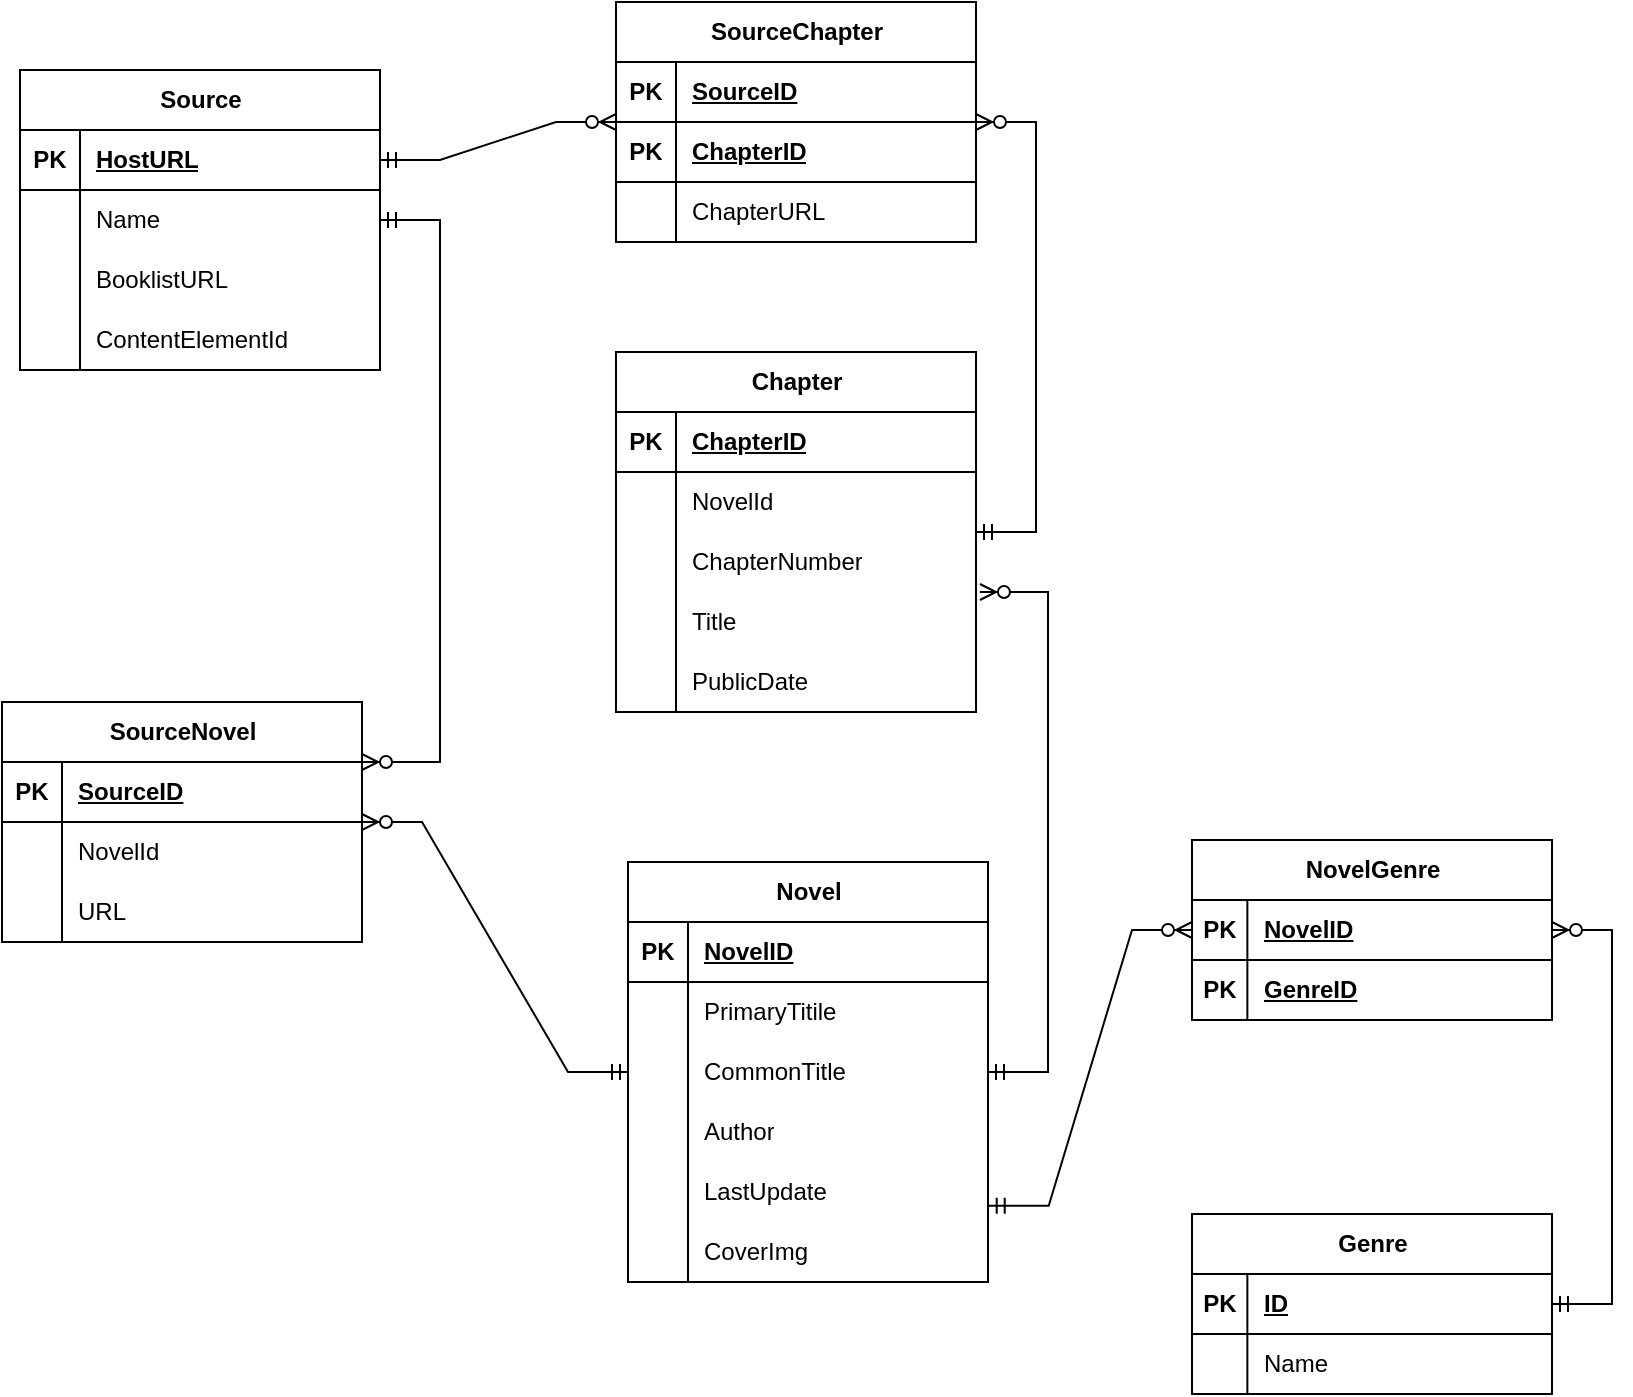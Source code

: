 <mxfile version="24.4.13" type="device">
  <diagram name="Page-1" id="hvZwuSYG874UuMW4aSWI">
    <mxGraphModel dx="2600" dy="-104" grid="0" gridSize="10" guides="1" tooltips="1" connect="1" arrows="1" fold="1" page="1" pageScale="1" pageWidth="1100" pageHeight="850" math="0" shadow="0">
      <root>
        <mxCell id="0" />
        <mxCell id="1" parent="0" />
        <mxCell id="jZusPPP_gG1EC71NH1jW-22" value="Source" style="shape=table;startSize=30;container=1;collapsible=1;childLayout=tableLayout;fixedRows=1;rowLines=0;fontStyle=1;align=center;resizeLast=1;html=1;" parent="1" vertex="1">
          <mxGeometry x="-921" y="911" width="180" height="150" as="geometry" />
        </mxCell>
        <mxCell id="jZusPPP_gG1EC71NH1jW-23" value="" style="shape=tableRow;horizontal=0;startSize=0;swimlaneHead=0;swimlaneBody=0;fillColor=none;collapsible=0;dropTarget=0;points=[[0,0.5],[1,0.5]];portConstraint=eastwest;top=0;left=0;right=0;bottom=1;" parent="jZusPPP_gG1EC71NH1jW-22" vertex="1">
          <mxGeometry y="30" width="180" height="30" as="geometry" />
        </mxCell>
        <mxCell id="jZusPPP_gG1EC71NH1jW-24" value="PK" style="shape=partialRectangle;connectable=0;fillColor=none;top=0;left=0;bottom=0;right=0;fontStyle=1;overflow=hidden;whiteSpace=wrap;html=1;" parent="jZusPPP_gG1EC71NH1jW-23" vertex="1">
          <mxGeometry width="30" height="30" as="geometry">
            <mxRectangle width="30" height="30" as="alternateBounds" />
          </mxGeometry>
        </mxCell>
        <mxCell id="jZusPPP_gG1EC71NH1jW-25" value="HostURL" style="shape=partialRectangle;connectable=0;fillColor=none;top=0;left=0;bottom=0;right=0;align=left;spacingLeft=6;fontStyle=5;overflow=hidden;whiteSpace=wrap;html=1;" parent="jZusPPP_gG1EC71NH1jW-23" vertex="1">
          <mxGeometry x="30" width="150" height="30" as="geometry">
            <mxRectangle width="150" height="30" as="alternateBounds" />
          </mxGeometry>
        </mxCell>
        <mxCell id="jZusPPP_gG1EC71NH1jW-26" value="" style="shape=tableRow;horizontal=0;startSize=0;swimlaneHead=0;swimlaneBody=0;fillColor=none;collapsible=0;dropTarget=0;points=[[0,0.5],[1,0.5]];portConstraint=eastwest;top=0;left=0;right=0;bottom=0;" parent="jZusPPP_gG1EC71NH1jW-22" vertex="1">
          <mxGeometry y="60" width="180" height="30" as="geometry" />
        </mxCell>
        <mxCell id="jZusPPP_gG1EC71NH1jW-27" value="" style="shape=partialRectangle;connectable=0;fillColor=none;top=0;left=0;bottom=0;right=0;editable=1;overflow=hidden;whiteSpace=wrap;html=1;" parent="jZusPPP_gG1EC71NH1jW-26" vertex="1">
          <mxGeometry width="30" height="30" as="geometry">
            <mxRectangle width="30" height="30" as="alternateBounds" />
          </mxGeometry>
        </mxCell>
        <mxCell id="jZusPPP_gG1EC71NH1jW-28" value="Name" style="shape=partialRectangle;connectable=0;fillColor=none;top=0;left=0;bottom=0;right=0;align=left;spacingLeft=6;overflow=hidden;whiteSpace=wrap;html=1;" parent="jZusPPP_gG1EC71NH1jW-26" vertex="1">
          <mxGeometry x="30" width="150" height="30" as="geometry">
            <mxRectangle width="150" height="30" as="alternateBounds" />
          </mxGeometry>
        </mxCell>
        <mxCell id="xRX3daFmTO414rdesoX1-13" value="" style="shape=tableRow;horizontal=0;startSize=0;swimlaneHead=0;swimlaneBody=0;fillColor=none;collapsible=0;dropTarget=0;points=[[0,0.5],[1,0.5]];portConstraint=eastwest;top=0;left=0;right=0;bottom=0;" parent="jZusPPP_gG1EC71NH1jW-22" vertex="1">
          <mxGeometry y="90" width="180" height="30" as="geometry" />
        </mxCell>
        <mxCell id="xRX3daFmTO414rdesoX1-14" value="" style="shape=partialRectangle;connectable=0;fillColor=none;top=0;left=0;bottom=0;right=0;editable=1;overflow=hidden;whiteSpace=wrap;html=1;" parent="xRX3daFmTO414rdesoX1-13" vertex="1">
          <mxGeometry width="30" height="30" as="geometry">
            <mxRectangle width="30" height="30" as="alternateBounds" />
          </mxGeometry>
        </mxCell>
        <mxCell id="xRX3daFmTO414rdesoX1-15" value="BooklistURL" style="shape=partialRectangle;connectable=0;fillColor=none;top=0;left=0;bottom=0;right=0;align=left;spacingLeft=6;overflow=hidden;whiteSpace=wrap;html=1;" parent="xRX3daFmTO414rdesoX1-13" vertex="1">
          <mxGeometry x="30" width="150" height="30" as="geometry">
            <mxRectangle width="150" height="30" as="alternateBounds" />
          </mxGeometry>
        </mxCell>
        <mxCell id="xRX3daFmTO414rdesoX1-68" value="" style="shape=tableRow;horizontal=0;startSize=0;swimlaneHead=0;swimlaneBody=0;fillColor=none;collapsible=0;dropTarget=0;points=[[0,0.5],[1,0.5]];portConstraint=eastwest;top=0;left=0;right=0;bottom=0;" parent="jZusPPP_gG1EC71NH1jW-22" vertex="1">
          <mxGeometry y="120" width="180" height="30" as="geometry" />
        </mxCell>
        <mxCell id="xRX3daFmTO414rdesoX1-69" value="" style="shape=partialRectangle;connectable=0;fillColor=none;top=0;left=0;bottom=0;right=0;editable=1;overflow=hidden;whiteSpace=wrap;html=1;" parent="xRX3daFmTO414rdesoX1-68" vertex="1">
          <mxGeometry width="30" height="30" as="geometry">
            <mxRectangle width="30" height="30" as="alternateBounds" />
          </mxGeometry>
        </mxCell>
        <mxCell id="xRX3daFmTO414rdesoX1-70" value="ContentElementId" style="shape=partialRectangle;connectable=0;fillColor=none;top=0;left=0;bottom=0;right=0;align=left;spacingLeft=6;overflow=hidden;whiteSpace=wrap;html=1;" parent="xRX3daFmTO414rdesoX1-68" vertex="1">
          <mxGeometry x="30" width="150" height="30" as="geometry">
            <mxRectangle width="150" height="30" as="alternateBounds" />
          </mxGeometry>
        </mxCell>
        <mxCell id="jZusPPP_gG1EC71NH1jW-35" value="Novel" style="shape=table;startSize=30;container=1;collapsible=1;childLayout=tableLayout;fixedRows=1;rowLines=0;fontStyle=1;align=center;resizeLast=1;html=1;" parent="1" vertex="1">
          <mxGeometry x="-617" y="1307" width="180" height="210" as="geometry" />
        </mxCell>
        <mxCell id="jZusPPP_gG1EC71NH1jW-36" value="" style="shape=tableRow;horizontal=0;startSize=0;swimlaneHead=0;swimlaneBody=0;fillColor=none;collapsible=0;dropTarget=0;points=[[0,0.5],[1,0.5]];portConstraint=eastwest;top=0;left=0;right=0;bottom=1;" parent="jZusPPP_gG1EC71NH1jW-35" vertex="1">
          <mxGeometry y="30" width="180" height="30" as="geometry" />
        </mxCell>
        <mxCell id="jZusPPP_gG1EC71NH1jW-37" value="PK" style="shape=partialRectangle;connectable=0;fillColor=none;top=0;left=0;bottom=0;right=0;fontStyle=1;overflow=hidden;whiteSpace=wrap;html=1;" parent="jZusPPP_gG1EC71NH1jW-36" vertex="1">
          <mxGeometry width="30" height="30" as="geometry">
            <mxRectangle width="30" height="30" as="alternateBounds" />
          </mxGeometry>
        </mxCell>
        <mxCell id="jZusPPP_gG1EC71NH1jW-38" value="NovelID" style="shape=partialRectangle;connectable=0;fillColor=none;top=0;left=0;bottom=0;right=0;align=left;spacingLeft=6;fontStyle=5;overflow=hidden;whiteSpace=wrap;html=1;" parent="jZusPPP_gG1EC71NH1jW-36" vertex="1">
          <mxGeometry x="30" width="150" height="30" as="geometry">
            <mxRectangle width="150" height="30" as="alternateBounds" />
          </mxGeometry>
        </mxCell>
        <mxCell id="jZusPPP_gG1EC71NH1jW-39" value="" style="shape=tableRow;horizontal=0;startSize=0;swimlaneHead=0;swimlaneBody=0;fillColor=none;collapsible=0;dropTarget=0;points=[[0,0.5],[1,0.5]];portConstraint=eastwest;top=0;left=0;right=0;bottom=0;" parent="jZusPPP_gG1EC71NH1jW-35" vertex="1">
          <mxGeometry y="60" width="180" height="30" as="geometry" />
        </mxCell>
        <mxCell id="jZusPPP_gG1EC71NH1jW-40" value="" style="shape=partialRectangle;connectable=0;fillColor=none;top=0;left=0;bottom=0;right=0;editable=1;overflow=hidden;whiteSpace=wrap;html=1;" parent="jZusPPP_gG1EC71NH1jW-39" vertex="1">
          <mxGeometry width="30" height="30" as="geometry">
            <mxRectangle width="30" height="30" as="alternateBounds" />
          </mxGeometry>
        </mxCell>
        <mxCell id="jZusPPP_gG1EC71NH1jW-41" value="PrimaryTitile" style="shape=partialRectangle;connectable=0;fillColor=none;top=0;left=0;bottom=0;right=0;align=left;spacingLeft=6;overflow=hidden;whiteSpace=wrap;html=1;" parent="jZusPPP_gG1EC71NH1jW-39" vertex="1">
          <mxGeometry x="30" width="150" height="30" as="geometry">
            <mxRectangle width="150" height="30" as="alternateBounds" />
          </mxGeometry>
        </mxCell>
        <mxCell id="xRX3daFmTO414rdesoX1-44" value="" style="shape=tableRow;horizontal=0;startSize=0;swimlaneHead=0;swimlaneBody=0;fillColor=none;collapsible=0;dropTarget=0;points=[[0,0.5],[1,0.5]];portConstraint=eastwest;top=0;left=0;right=0;bottom=0;" parent="jZusPPP_gG1EC71NH1jW-35" vertex="1">
          <mxGeometry y="90" width="180" height="30" as="geometry" />
        </mxCell>
        <mxCell id="xRX3daFmTO414rdesoX1-45" value="" style="shape=partialRectangle;connectable=0;fillColor=none;top=0;left=0;bottom=0;right=0;editable=1;overflow=hidden;whiteSpace=wrap;html=1;" parent="xRX3daFmTO414rdesoX1-44" vertex="1">
          <mxGeometry width="30" height="30" as="geometry">
            <mxRectangle width="30" height="30" as="alternateBounds" />
          </mxGeometry>
        </mxCell>
        <mxCell id="xRX3daFmTO414rdesoX1-46" value="CommonTitle" style="shape=partialRectangle;connectable=0;fillColor=none;top=0;left=0;bottom=0;right=0;align=left;spacingLeft=6;overflow=hidden;whiteSpace=wrap;html=1;" parent="xRX3daFmTO414rdesoX1-44" vertex="1">
          <mxGeometry x="30" width="150" height="30" as="geometry">
            <mxRectangle width="150" height="30" as="alternateBounds" />
          </mxGeometry>
        </mxCell>
        <mxCell id="jZusPPP_gG1EC71NH1jW-42" value="" style="shape=tableRow;horizontal=0;startSize=0;swimlaneHead=0;swimlaneBody=0;fillColor=none;collapsible=0;dropTarget=0;points=[[0,0.5],[1,0.5]];portConstraint=eastwest;top=0;left=0;right=0;bottom=0;" parent="jZusPPP_gG1EC71NH1jW-35" vertex="1">
          <mxGeometry y="120" width="180" height="30" as="geometry" />
        </mxCell>
        <mxCell id="jZusPPP_gG1EC71NH1jW-43" value="" style="shape=partialRectangle;connectable=0;fillColor=none;top=0;left=0;bottom=0;right=0;editable=1;overflow=hidden;whiteSpace=wrap;html=1;" parent="jZusPPP_gG1EC71NH1jW-42" vertex="1">
          <mxGeometry width="30" height="30" as="geometry">
            <mxRectangle width="30" height="30" as="alternateBounds" />
          </mxGeometry>
        </mxCell>
        <mxCell id="jZusPPP_gG1EC71NH1jW-44" value="Author" style="shape=partialRectangle;connectable=0;fillColor=none;top=0;left=0;bottom=0;right=0;align=left;spacingLeft=6;overflow=hidden;whiteSpace=wrap;html=1;" parent="jZusPPP_gG1EC71NH1jW-42" vertex="1">
          <mxGeometry x="30" width="150" height="30" as="geometry">
            <mxRectangle width="150" height="30" as="alternateBounds" />
          </mxGeometry>
        </mxCell>
        <mxCell id="jZusPPP_gG1EC71NH1jW-99" value="" style="shape=tableRow;horizontal=0;startSize=0;swimlaneHead=0;swimlaneBody=0;fillColor=none;collapsible=0;dropTarget=0;points=[[0,0.5],[1,0.5]];portConstraint=eastwest;top=0;left=0;right=0;bottom=0;" parent="jZusPPP_gG1EC71NH1jW-35" vertex="1">
          <mxGeometry y="150" width="180" height="30" as="geometry" />
        </mxCell>
        <mxCell id="jZusPPP_gG1EC71NH1jW-100" value="" style="shape=partialRectangle;connectable=0;fillColor=none;top=0;left=0;bottom=0;right=0;editable=1;overflow=hidden;whiteSpace=wrap;html=1;" parent="jZusPPP_gG1EC71NH1jW-99" vertex="1">
          <mxGeometry width="30" height="30" as="geometry">
            <mxRectangle width="30" height="30" as="alternateBounds" />
          </mxGeometry>
        </mxCell>
        <mxCell id="jZusPPP_gG1EC71NH1jW-101" value="LastUpdate" style="shape=partialRectangle;connectable=0;fillColor=none;top=0;left=0;bottom=0;right=0;align=left;spacingLeft=6;overflow=hidden;whiteSpace=wrap;html=1;" parent="jZusPPP_gG1EC71NH1jW-99" vertex="1">
          <mxGeometry x="30" width="150" height="30" as="geometry">
            <mxRectangle width="150" height="30" as="alternateBounds" />
          </mxGeometry>
        </mxCell>
        <mxCell id="xRX3daFmTO414rdesoX1-62" value="" style="shape=tableRow;horizontal=0;startSize=0;swimlaneHead=0;swimlaneBody=0;fillColor=none;collapsible=0;dropTarget=0;points=[[0,0.5],[1,0.5]];portConstraint=eastwest;top=0;left=0;right=0;bottom=0;" parent="jZusPPP_gG1EC71NH1jW-35" vertex="1">
          <mxGeometry y="180" width="180" height="30" as="geometry" />
        </mxCell>
        <mxCell id="xRX3daFmTO414rdesoX1-63" value="&lt;span style=&quot;white-space: pre;&quot;&gt;&#x9;&lt;/span&gt;" style="shape=partialRectangle;connectable=0;fillColor=none;top=0;left=0;bottom=0;right=0;editable=1;overflow=hidden;whiteSpace=wrap;html=1;" parent="xRX3daFmTO414rdesoX1-62" vertex="1">
          <mxGeometry width="30" height="30" as="geometry">
            <mxRectangle width="30" height="30" as="alternateBounds" />
          </mxGeometry>
        </mxCell>
        <mxCell id="xRX3daFmTO414rdesoX1-64" value="CoverImg" style="shape=partialRectangle;connectable=0;fillColor=none;top=0;left=0;bottom=0;right=0;align=left;spacingLeft=6;overflow=hidden;whiteSpace=wrap;html=1;" parent="xRX3daFmTO414rdesoX1-62" vertex="1">
          <mxGeometry x="30" width="150" height="30" as="geometry">
            <mxRectangle width="150" height="30" as="alternateBounds" />
          </mxGeometry>
        </mxCell>
        <mxCell id="jZusPPP_gG1EC71NH1jW-67" value="Chapter" style="shape=table;startSize=30;container=1;collapsible=1;childLayout=tableLayout;fixedRows=1;rowLines=0;fontStyle=1;align=center;resizeLast=1;html=1;" parent="1" vertex="1">
          <mxGeometry x="-623" y="1052" width="180" height="180" as="geometry" />
        </mxCell>
        <mxCell id="jZusPPP_gG1EC71NH1jW-68" value="" style="shape=tableRow;horizontal=0;startSize=0;swimlaneHead=0;swimlaneBody=0;fillColor=none;collapsible=0;dropTarget=0;points=[[0,0.5],[1,0.5]];portConstraint=eastwest;top=0;left=0;right=0;bottom=1;" parent="jZusPPP_gG1EC71NH1jW-67" vertex="1">
          <mxGeometry y="30" width="180" height="30" as="geometry" />
        </mxCell>
        <mxCell id="jZusPPP_gG1EC71NH1jW-69" value="PK" style="shape=partialRectangle;connectable=0;fillColor=none;top=0;left=0;bottom=0;right=0;fontStyle=1;overflow=hidden;whiteSpace=wrap;html=1;" parent="jZusPPP_gG1EC71NH1jW-68" vertex="1">
          <mxGeometry width="30" height="30" as="geometry">
            <mxRectangle width="30" height="30" as="alternateBounds" />
          </mxGeometry>
        </mxCell>
        <mxCell id="jZusPPP_gG1EC71NH1jW-70" value="ChapterID" style="shape=partialRectangle;connectable=0;fillColor=none;top=0;left=0;bottom=0;right=0;align=left;spacingLeft=6;fontStyle=5;overflow=hidden;whiteSpace=wrap;html=1;" parent="jZusPPP_gG1EC71NH1jW-68" vertex="1">
          <mxGeometry x="30" width="150" height="30" as="geometry">
            <mxRectangle width="150" height="30" as="alternateBounds" />
          </mxGeometry>
        </mxCell>
        <mxCell id="jZusPPP_gG1EC71NH1jW-71" value="" style="shape=tableRow;horizontal=0;startSize=0;swimlaneHead=0;swimlaneBody=0;fillColor=none;collapsible=0;dropTarget=0;points=[[0,0.5],[1,0.5]];portConstraint=eastwest;top=0;left=0;right=0;bottom=0;" parent="jZusPPP_gG1EC71NH1jW-67" vertex="1">
          <mxGeometry y="60" width="180" height="30" as="geometry" />
        </mxCell>
        <mxCell id="jZusPPP_gG1EC71NH1jW-72" value="" style="shape=partialRectangle;connectable=0;fillColor=none;top=0;left=0;bottom=0;right=0;editable=1;overflow=hidden;whiteSpace=wrap;html=1;" parent="jZusPPP_gG1EC71NH1jW-71" vertex="1">
          <mxGeometry width="30" height="30" as="geometry">
            <mxRectangle width="30" height="30" as="alternateBounds" />
          </mxGeometry>
        </mxCell>
        <mxCell id="jZusPPP_gG1EC71NH1jW-73" value="NovelId" style="shape=partialRectangle;connectable=0;fillColor=none;top=0;left=0;bottom=0;right=0;align=left;spacingLeft=6;overflow=hidden;whiteSpace=wrap;html=1;" parent="jZusPPP_gG1EC71NH1jW-71" vertex="1">
          <mxGeometry x="30" width="150" height="30" as="geometry">
            <mxRectangle width="150" height="30" as="alternateBounds" />
          </mxGeometry>
        </mxCell>
        <mxCell id="xRX3daFmTO414rdesoX1-74" value="" style="shape=tableRow;horizontal=0;startSize=0;swimlaneHead=0;swimlaneBody=0;fillColor=none;collapsible=0;dropTarget=0;points=[[0,0.5],[1,0.5]];portConstraint=eastwest;top=0;left=0;right=0;bottom=0;" parent="jZusPPP_gG1EC71NH1jW-67" vertex="1">
          <mxGeometry y="90" width="180" height="30" as="geometry" />
        </mxCell>
        <mxCell id="xRX3daFmTO414rdesoX1-75" value="" style="shape=partialRectangle;connectable=0;fillColor=none;top=0;left=0;bottom=0;right=0;editable=1;overflow=hidden;whiteSpace=wrap;html=1;" parent="xRX3daFmTO414rdesoX1-74" vertex="1">
          <mxGeometry width="30" height="30" as="geometry">
            <mxRectangle width="30" height="30" as="alternateBounds" />
          </mxGeometry>
        </mxCell>
        <mxCell id="xRX3daFmTO414rdesoX1-76" value="ChapterNumber" style="shape=partialRectangle;connectable=0;fillColor=none;top=0;left=0;bottom=0;right=0;align=left;spacingLeft=6;overflow=hidden;whiteSpace=wrap;html=1;" parent="xRX3daFmTO414rdesoX1-74" vertex="1">
          <mxGeometry x="30" width="150" height="30" as="geometry">
            <mxRectangle width="150" height="30" as="alternateBounds" />
          </mxGeometry>
        </mxCell>
        <mxCell id="xRX3daFmTO414rdesoX1-71" value="" style="shape=tableRow;horizontal=0;startSize=0;swimlaneHead=0;swimlaneBody=0;fillColor=none;collapsible=0;dropTarget=0;points=[[0,0.5],[1,0.5]];portConstraint=eastwest;top=0;left=0;right=0;bottom=0;" parent="jZusPPP_gG1EC71NH1jW-67" vertex="1">
          <mxGeometry y="120" width="180" height="30" as="geometry" />
        </mxCell>
        <mxCell id="xRX3daFmTO414rdesoX1-72" value="" style="shape=partialRectangle;connectable=0;fillColor=none;top=0;left=0;bottom=0;right=0;editable=1;overflow=hidden;whiteSpace=wrap;html=1;" parent="xRX3daFmTO414rdesoX1-71" vertex="1">
          <mxGeometry width="30" height="30" as="geometry">
            <mxRectangle width="30" height="30" as="alternateBounds" />
          </mxGeometry>
        </mxCell>
        <mxCell id="xRX3daFmTO414rdesoX1-73" value="Title" style="shape=partialRectangle;connectable=0;fillColor=none;top=0;left=0;bottom=0;right=0;align=left;spacingLeft=6;overflow=hidden;whiteSpace=wrap;html=1;" parent="xRX3daFmTO414rdesoX1-71" vertex="1">
          <mxGeometry x="30" width="150" height="30" as="geometry">
            <mxRectangle width="150" height="30" as="alternateBounds" />
          </mxGeometry>
        </mxCell>
        <mxCell id="jZusPPP_gG1EC71NH1jW-115" value="" style="shape=tableRow;horizontal=0;startSize=0;swimlaneHead=0;swimlaneBody=0;fillColor=none;collapsible=0;dropTarget=0;points=[[0,0.5],[1,0.5]];portConstraint=eastwest;top=0;left=0;right=0;bottom=0;" parent="jZusPPP_gG1EC71NH1jW-67" vertex="1">
          <mxGeometry y="150" width="180" height="30" as="geometry" />
        </mxCell>
        <mxCell id="jZusPPP_gG1EC71NH1jW-116" value="" style="shape=partialRectangle;connectable=0;fillColor=none;top=0;left=0;bottom=0;right=0;editable=1;overflow=hidden;whiteSpace=wrap;html=1;" parent="jZusPPP_gG1EC71NH1jW-115" vertex="1">
          <mxGeometry width="30" height="30" as="geometry">
            <mxRectangle width="30" height="30" as="alternateBounds" />
          </mxGeometry>
        </mxCell>
        <mxCell id="jZusPPP_gG1EC71NH1jW-117" value="PublicDate" style="shape=partialRectangle;connectable=0;fillColor=none;top=0;left=0;bottom=0;right=0;align=left;spacingLeft=6;overflow=hidden;whiteSpace=wrap;html=1;" parent="jZusPPP_gG1EC71NH1jW-115" vertex="1">
          <mxGeometry x="30" width="150" height="30" as="geometry">
            <mxRectangle width="150" height="30" as="alternateBounds" />
          </mxGeometry>
        </mxCell>
        <mxCell id="jZusPPP_gG1EC71NH1jW-86" value="SourceChapter" style="shape=table;startSize=30;container=1;collapsible=1;childLayout=tableLayout;fixedRows=1;rowLines=0;fontStyle=1;align=center;resizeLast=1;html=1;" parent="1" vertex="1">
          <mxGeometry x="-623" y="877" width="180" height="120" as="geometry" />
        </mxCell>
        <mxCell id="jZusPPP_gG1EC71NH1jW-87" value="" style="shape=tableRow;horizontal=0;startSize=0;swimlaneHead=0;swimlaneBody=0;fillColor=none;collapsible=0;dropTarget=0;points=[[0,0.5],[1,0.5]];portConstraint=eastwest;top=0;left=0;right=0;bottom=1;" parent="jZusPPP_gG1EC71NH1jW-86" vertex="1">
          <mxGeometry y="30" width="180" height="30" as="geometry" />
        </mxCell>
        <mxCell id="jZusPPP_gG1EC71NH1jW-88" value="PK" style="shape=partialRectangle;connectable=0;fillColor=none;top=0;left=0;bottom=0;right=0;fontStyle=1;overflow=hidden;whiteSpace=wrap;html=1;" parent="jZusPPP_gG1EC71NH1jW-87" vertex="1">
          <mxGeometry width="30" height="30" as="geometry">
            <mxRectangle width="30" height="30" as="alternateBounds" />
          </mxGeometry>
        </mxCell>
        <mxCell id="jZusPPP_gG1EC71NH1jW-89" value="SourceID" style="shape=partialRectangle;connectable=0;fillColor=none;top=0;left=0;bottom=0;right=0;align=left;spacingLeft=6;fontStyle=5;overflow=hidden;whiteSpace=wrap;html=1;" parent="jZusPPP_gG1EC71NH1jW-87" vertex="1">
          <mxGeometry x="30" width="150" height="30" as="geometry">
            <mxRectangle width="150" height="30" as="alternateBounds" />
          </mxGeometry>
        </mxCell>
        <mxCell id="jZusPPP_gG1EC71NH1jW-90" value="" style="shape=tableRow;horizontal=0;startSize=0;swimlaneHead=0;swimlaneBody=0;fillColor=none;collapsible=0;dropTarget=0;points=[[0,0.5],[1,0.5]];portConstraint=eastwest;top=0;left=0;right=0;bottom=1;" parent="jZusPPP_gG1EC71NH1jW-86" vertex="1">
          <mxGeometry y="60" width="180" height="30" as="geometry" />
        </mxCell>
        <mxCell id="jZusPPP_gG1EC71NH1jW-91" value="PK" style="shape=partialRectangle;connectable=0;fillColor=none;top=0;left=0;bottom=0;right=0;fontStyle=1;overflow=hidden;whiteSpace=wrap;html=1;" parent="jZusPPP_gG1EC71NH1jW-90" vertex="1">
          <mxGeometry width="30" height="30" as="geometry">
            <mxRectangle width="30" height="30" as="alternateBounds" />
          </mxGeometry>
        </mxCell>
        <mxCell id="jZusPPP_gG1EC71NH1jW-92" value="ChapterID" style="shape=partialRectangle;connectable=0;fillColor=none;top=0;left=0;bottom=0;right=0;align=left;spacingLeft=6;fontStyle=5;overflow=hidden;whiteSpace=wrap;html=1;" parent="jZusPPP_gG1EC71NH1jW-90" vertex="1">
          <mxGeometry x="30" width="150" height="30" as="geometry">
            <mxRectangle width="150" height="30" as="alternateBounds" />
          </mxGeometry>
        </mxCell>
        <mxCell id="jZusPPP_gG1EC71NH1jW-93" value="" style="shape=tableRow;horizontal=0;startSize=0;swimlaneHead=0;swimlaneBody=0;fillColor=none;collapsible=0;dropTarget=0;points=[[0,0.5],[1,0.5]];portConstraint=eastwest;top=0;left=0;right=0;bottom=0;" parent="jZusPPP_gG1EC71NH1jW-86" vertex="1">
          <mxGeometry y="90" width="180" height="30" as="geometry" />
        </mxCell>
        <mxCell id="jZusPPP_gG1EC71NH1jW-94" value="" style="shape=partialRectangle;connectable=0;fillColor=none;top=0;left=0;bottom=0;right=0;editable=1;overflow=hidden;whiteSpace=wrap;html=1;" parent="jZusPPP_gG1EC71NH1jW-93" vertex="1">
          <mxGeometry width="30" height="30" as="geometry">
            <mxRectangle width="30" height="30" as="alternateBounds" />
          </mxGeometry>
        </mxCell>
        <mxCell id="jZusPPP_gG1EC71NH1jW-95" value="ChapterURL" style="shape=partialRectangle;connectable=0;fillColor=none;top=0;left=0;bottom=0;right=0;align=left;spacingLeft=6;overflow=hidden;whiteSpace=wrap;html=1;" parent="jZusPPP_gG1EC71NH1jW-93" vertex="1">
          <mxGeometry x="30" width="150" height="30" as="geometry">
            <mxRectangle width="150" height="30" as="alternateBounds" />
          </mxGeometry>
        </mxCell>
        <mxCell id="jZusPPP_gG1EC71NH1jW-121" value="SourceNovel" style="shape=table;startSize=30;container=1;collapsible=1;childLayout=tableLayout;fixedRows=1;rowLines=0;fontStyle=1;align=center;resizeLast=1;html=1;" parent="1" vertex="1">
          <mxGeometry x="-930" y="1227" width="180" height="120" as="geometry" />
        </mxCell>
        <mxCell id="jZusPPP_gG1EC71NH1jW-122" value="" style="shape=tableRow;horizontal=0;startSize=0;swimlaneHead=0;swimlaneBody=0;fillColor=none;collapsible=0;dropTarget=0;points=[[0,0.5],[1,0.5]];portConstraint=eastwest;top=0;left=0;right=0;bottom=1;" parent="jZusPPP_gG1EC71NH1jW-121" vertex="1">
          <mxGeometry y="30" width="180" height="30" as="geometry" />
        </mxCell>
        <mxCell id="jZusPPP_gG1EC71NH1jW-123" value="PK" style="shape=partialRectangle;connectable=0;fillColor=none;top=0;left=0;bottom=0;right=0;fontStyle=1;overflow=hidden;whiteSpace=wrap;html=1;" parent="jZusPPP_gG1EC71NH1jW-122" vertex="1">
          <mxGeometry width="30" height="30" as="geometry">
            <mxRectangle width="30" height="30" as="alternateBounds" />
          </mxGeometry>
        </mxCell>
        <mxCell id="jZusPPP_gG1EC71NH1jW-124" value="SourceID" style="shape=partialRectangle;connectable=0;fillColor=none;top=0;left=0;bottom=0;right=0;align=left;spacingLeft=6;fontStyle=5;overflow=hidden;whiteSpace=wrap;html=1;" parent="jZusPPP_gG1EC71NH1jW-122" vertex="1">
          <mxGeometry x="30" width="150" height="30" as="geometry">
            <mxRectangle width="150" height="30" as="alternateBounds" />
          </mxGeometry>
        </mxCell>
        <mxCell id="jZusPPP_gG1EC71NH1jW-125" value="" style="shape=tableRow;horizontal=0;startSize=0;swimlaneHead=0;swimlaneBody=0;fillColor=none;collapsible=0;dropTarget=0;points=[[0,0.5],[1,0.5]];portConstraint=eastwest;top=0;left=0;right=0;bottom=0;" parent="jZusPPP_gG1EC71NH1jW-121" vertex="1">
          <mxGeometry y="60" width="180" height="30" as="geometry" />
        </mxCell>
        <mxCell id="jZusPPP_gG1EC71NH1jW-126" value="" style="shape=partialRectangle;connectable=0;fillColor=none;top=0;left=0;bottom=0;right=0;editable=1;overflow=hidden;whiteSpace=wrap;html=1;" parent="jZusPPP_gG1EC71NH1jW-125" vertex="1">
          <mxGeometry width="30" height="30" as="geometry">
            <mxRectangle width="30" height="30" as="alternateBounds" />
          </mxGeometry>
        </mxCell>
        <mxCell id="jZusPPP_gG1EC71NH1jW-127" value="NovelId" style="shape=partialRectangle;connectable=0;fillColor=none;top=0;left=0;bottom=0;right=0;align=left;spacingLeft=6;overflow=hidden;whiteSpace=wrap;html=1;" parent="jZusPPP_gG1EC71NH1jW-125" vertex="1">
          <mxGeometry x="30" width="150" height="30" as="geometry">
            <mxRectangle width="150" height="30" as="alternateBounds" />
          </mxGeometry>
        </mxCell>
        <mxCell id="jZusPPP_gG1EC71NH1jW-128" value="" style="shape=tableRow;horizontal=0;startSize=0;swimlaneHead=0;swimlaneBody=0;fillColor=none;collapsible=0;dropTarget=0;points=[[0,0.5],[1,0.5]];portConstraint=eastwest;top=0;left=0;right=0;bottom=0;" parent="jZusPPP_gG1EC71NH1jW-121" vertex="1">
          <mxGeometry y="90" width="180" height="30" as="geometry" />
        </mxCell>
        <mxCell id="jZusPPP_gG1EC71NH1jW-129" value="" style="shape=partialRectangle;connectable=0;fillColor=none;top=0;left=0;bottom=0;right=0;editable=1;overflow=hidden;whiteSpace=wrap;html=1;" parent="jZusPPP_gG1EC71NH1jW-128" vertex="1">
          <mxGeometry width="30" height="30" as="geometry">
            <mxRectangle width="30" height="30" as="alternateBounds" />
          </mxGeometry>
        </mxCell>
        <mxCell id="jZusPPP_gG1EC71NH1jW-130" value="URL" style="shape=partialRectangle;connectable=0;fillColor=none;top=0;left=0;bottom=0;right=0;align=left;spacingLeft=6;overflow=hidden;whiteSpace=wrap;html=1;" parent="jZusPPP_gG1EC71NH1jW-128" vertex="1">
          <mxGeometry x="30" width="150" height="30" as="geometry">
            <mxRectangle width="150" height="30" as="alternateBounds" />
          </mxGeometry>
        </mxCell>
        <mxCell id="jZusPPP_gG1EC71NH1jW-131" value="" style="edgeStyle=entityRelationEdgeStyle;fontSize=12;html=1;endArrow=ERzeroToMany;startArrow=ERmandOne;rounded=0;entryX=1.011;entryY=0;entryDx=0;entryDy=0;entryPerimeter=0;" parent="1" source="jZusPPP_gG1EC71NH1jW-35" target="xRX3daFmTO414rdesoX1-71" edge="1">
          <mxGeometry width="100" height="100" relative="1" as="geometry">
            <mxPoint x="-310" y="1397" as="sourcePoint" />
            <mxPoint x="-500" y="1577" as="targetPoint" />
            <Array as="points">
              <mxPoint x="-570" y="1447" />
            </Array>
          </mxGeometry>
        </mxCell>
        <mxCell id="jZusPPP_gG1EC71NH1jW-132" value="" style="edgeStyle=entityRelationEdgeStyle;fontSize=12;html=1;endArrow=ERzeroToMany;startArrow=ERmandOne;rounded=0;" parent="1" source="jZusPPP_gG1EC71NH1jW-67" target="jZusPPP_gG1EC71NH1jW-86" edge="1">
          <mxGeometry width="100" height="100" relative="1" as="geometry">
            <mxPoint x="-430" y="1377" as="sourcePoint" />
            <mxPoint x="-330" y="1277" as="targetPoint" />
            <Array as="points">
              <mxPoint x="-280" y="1237" />
            </Array>
          </mxGeometry>
        </mxCell>
        <mxCell id="jZusPPP_gG1EC71NH1jW-133" value="" style="edgeStyle=entityRelationEdgeStyle;fontSize=12;html=1;endArrow=ERzeroToMany;startArrow=ERmandOne;rounded=0;exitX=1;exitY=0.5;exitDx=0;exitDy=0;" parent="1" source="jZusPPP_gG1EC71NH1jW-23" target="jZusPPP_gG1EC71NH1jW-86" edge="1">
          <mxGeometry width="100" height="100" relative="1" as="geometry">
            <mxPoint x="-320" y="1372" as="sourcePoint" />
            <mxPoint x="-320" y="1082" as="targetPoint" />
          </mxGeometry>
        </mxCell>
        <mxCell id="jZusPPP_gG1EC71NH1jW-135" value="" style="edgeStyle=entityRelationEdgeStyle;fontSize=12;html=1;endArrow=ERzeroToMany;startArrow=ERmandOne;rounded=0;" parent="1" source="jZusPPP_gG1EC71NH1jW-35" target="jZusPPP_gG1EC71NH1jW-121" edge="1">
          <mxGeometry width="100" height="100" relative="1" as="geometry">
            <mxPoint x="-620" y="1067" as="sourcePoint" />
            <mxPoint x="-500" y="1082" as="targetPoint" />
            <Array as="points">
              <mxPoint x="-900" y="1287" />
            </Array>
          </mxGeometry>
        </mxCell>
        <mxCell id="jZusPPP_gG1EC71NH1jW-138" value="" style="edgeStyle=entityRelationEdgeStyle;fontSize=12;html=1;endArrow=ERzeroToMany;startArrow=ERmandOne;rounded=0;entryX=1;entryY=0.25;entryDx=0;entryDy=0;" parent="1" source="jZusPPP_gG1EC71NH1jW-22" target="jZusPPP_gG1EC71NH1jW-121" edge="1">
          <mxGeometry width="100" height="100" relative="1" as="geometry">
            <mxPoint x="-600" y="1437" as="sourcePoint" />
            <mxPoint x="-740" y="1297" as="targetPoint" />
            <Array as="points">
              <mxPoint x="-890" y="1297" />
              <mxPoint x="-840" y="1167" />
            </Array>
          </mxGeometry>
        </mxCell>
        <mxCell id="xRX3daFmTO414rdesoX1-19" value="Genre" style="shape=table;startSize=30;container=1;collapsible=1;childLayout=tableLayout;fixedRows=1;rowLines=0;fontStyle=1;align=center;resizeLast=1;html=1;" parent="1" vertex="1">
          <mxGeometry x="-335" y="1483" width="180" height="90" as="geometry" />
        </mxCell>
        <mxCell id="xRX3daFmTO414rdesoX1-20" value="" style="shape=tableRow;horizontal=0;startSize=0;swimlaneHead=0;swimlaneBody=0;fillColor=none;collapsible=0;dropTarget=0;points=[[0,0.5],[1,0.5]];portConstraint=eastwest;top=0;left=0;right=0;bottom=1;" parent="xRX3daFmTO414rdesoX1-19" vertex="1">
          <mxGeometry y="30" width="180" height="30" as="geometry" />
        </mxCell>
        <mxCell id="xRX3daFmTO414rdesoX1-21" value="PK" style="shape=partialRectangle;connectable=0;fillColor=none;top=0;left=0;bottom=0;right=0;fontStyle=1;overflow=hidden;whiteSpace=wrap;html=1;" parent="xRX3daFmTO414rdesoX1-20" vertex="1">
          <mxGeometry width="27.687" height="30" as="geometry">
            <mxRectangle width="27.687" height="30" as="alternateBounds" />
          </mxGeometry>
        </mxCell>
        <mxCell id="xRX3daFmTO414rdesoX1-22" value="ID" style="shape=partialRectangle;connectable=0;fillColor=none;top=0;left=0;bottom=0;right=0;align=left;spacingLeft=6;fontStyle=5;overflow=hidden;whiteSpace=wrap;html=1;" parent="xRX3daFmTO414rdesoX1-20" vertex="1">
          <mxGeometry x="27.687" width="152.313" height="30" as="geometry">
            <mxRectangle width="152.313" height="30" as="alternateBounds" />
          </mxGeometry>
        </mxCell>
        <mxCell id="xRX3daFmTO414rdesoX1-38" value="" style="shape=tableRow;horizontal=0;startSize=0;swimlaneHead=0;swimlaneBody=0;fillColor=none;collapsible=0;dropTarget=0;points=[[0,0.5],[1,0.5]];portConstraint=eastwest;top=0;left=0;right=0;bottom=0;" parent="xRX3daFmTO414rdesoX1-19" vertex="1">
          <mxGeometry y="60" width="180" height="30" as="geometry" />
        </mxCell>
        <mxCell id="xRX3daFmTO414rdesoX1-39" value="" style="shape=partialRectangle;connectable=0;fillColor=none;top=0;left=0;bottom=0;right=0;editable=1;overflow=hidden;whiteSpace=wrap;html=1;" parent="xRX3daFmTO414rdesoX1-38" vertex="1">
          <mxGeometry width="27.687" height="30" as="geometry">
            <mxRectangle width="27.687" height="30" as="alternateBounds" />
          </mxGeometry>
        </mxCell>
        <mxCell id="xRX3daFmTO414rdesoX1-40" value="Name" style="shape=partialRectangle;connectable=0;fillColor=none;top=0;left=0;bottom=0;right=0;align=left;spacingLeft=6;overflow=hidden;whiteSpace=wrap;html=1;" parent="xRX3daFmTO414rdesoX1-38" vertex="1">
          <mxGeometry x="27.687" width="152.313" height="30" as="geometry">
            <mxRectangle width="152.313" height="30" as="alternateBounds" />
          </mxGeometry>
        </mxCell>
        <mxCell id="yjsbj2MLu33mWQimDRrG-1" value="NovelGenre" style="shape=table;startSize=30;container=1;collapsible=1;childLayout=tableLayout;fixedRows=1;rowLines=0;fontStyle=1;align=center;resizeLast=1;html=1;" parent="1" vertex="1">
          <mxGeometry x="-335" y="1296" width="180" height="90" as="geometry" />
        </mxCell>
        <mxCell id="yjsbj2MLu33mWQimDRrG-2" value="" style="shape=tableRow;horizontal=0;startSize=0;swimlaneHead=0;swimlaneBody=0;fillColor=none;collapsible=0;dropTarget=0;points=[[0,0.5],[1,0.5]];portConstraint=eastwest;top=0;left=0;right=0;bottom=1;" parent="yjsbj2MLu33mWQimDRrG-1" vertex="1">
          <mxGeometry y="30" width="180" height="30" as="geometry" />
        </mxCell>
        <mxCell id="yjsbj2MLu33mWQimDRrG-3" value="PK" style="shape=partialRectangle;connectable=0;fillColor=none;top=0;left=0;bottom=0;right=0;fontStyle=1;overflow=hidden;whiteSpace=wrap;html=1;" parent="yjsbj2MLu33mWQimDRrG-2" vertex="1">
          <mxGeometry width="27.687" height="30" as="geometry">
            <mxRectangle width="27.687" height="30" as="alternateBounds" />
          </mxGeometry>
        </mxCell>
        <mxCell id="yjsbj2MLu33mWQimDRrG-4" value="NovelID" style="shape=partialRectangle;connectable=0;fillColor=none;top=0;left=0;bottom=0;right=0;align=left;spacingLeft=6;fontStyle=5;overflow=hidden;whiteSpace=wrap;html=1;" parent="yjsbj2MLu33mWQimDRrG-2" vertex="1">
          <mxGeometry x="27.687" width="152.313" height="30" as="geometry">
            <mxRectangle width="152.313" height="30" as="alternateBounds" />
          </mxGeometry>
        </mxCell>
        <mxCell id="yjsbj2MLu33mWQimDRrG-12" value="" style="shape=tableRow;horizontal=0;startSize=0;swimlaneHead=0;swimlaneBody=0;fillColor=none;collapsible=0;dropTarget=0;points=[[0,0.5],[1,0.5]];portConstraint=eastwest;top=0;left=0;right=0;bottom=1;" parent="yjsbj2MLu33mWQimDRrG-1" vertex="1">
          <mxGeometry y="60" width="180" height="30" as="geometry" />
        </mxCell>
        <mxCell id="yjsbj2MLu33mWQimDRrG-13" value="PK" style="shape=partialRectangle;connectable=0;fillColor=none;top=0;left=0;bottom=0;right=0;fontStyle=1;overflow=hidden;whiteSpace=wrap;html=1;" parent="yjsbj2MLu33mWQimDRrG-12" vertex="1">
          <mxGeometry width="27.687" height="30" as="geometry">
            <mxRectangle width="27.687" height="30" as="alternateBounds" />
          </mxGeometry>
        </mxCell>
        <mxCell id="yjsbj2MLu33mWQimDRrG-14" value="GenreID" style="shape=partialRectangle;connectable=0;fillColor=none;top=0;left=0;bottom=0;right=0;align=left;spacingLeft=6;fontStyle=5;overflow=hidden;whiteSpace=wrap;html=1;" parent="yjsbj2MLu33mWQimDRrG-12" vertex="1">
          <mxGeometry x="27.687" width="152.313" height="30" as="geometry">
            <mxRectangle width="152.313" height="30" as="alternateBounds" />
          </mxGeometry>
        </mxCell>
        <mxCell id="yjsbj2MLu33mWQimDRrG-16" value="" style="edgeStyle=entityRelationEdgeStyle;fontSize=12;html=1;endArrow=ERzeroToMany;startArrow=ERmandOne;rounded=0;" parent="1" source="xRX3daFmTO414rdesoX1-19" target="yjsbj2MLu33mWQimDRrG-1" edge="1">
          <mxGeometry width="100" height="100" relative="1" as="geometry">
            <mxPoint x="-427" y="1517" as="sourcePoint" />
            <mxPoint x="-431" y="1182" as="targetPoint" />
            <Array as="points">
              <mxPoint x="-560" y="1457" />
            </Array>
          </mxGeometry>
        </mxCell>
        <mxCell id="yjsbj2MLu33mWQimDRrG-17" value="" style="edgeStyle=entityRelationEdgeStyle;fontSize=12;html=1;endArrow=ERzeroToMany;startArrow=ERmandOne;rounded=0;exitX=1.002;exitY=0.728;exitDx=0;exitDy=0;exitPerimeter=0;" parent="1" source="jZusPPP_gG1EC71NH1jW-99" target="yjsbj2MLu33mWQimDRrG-1" edge="1">
          <mxGeometry width="100" height="100" relative="1" as="geometry">
            <mxPoint x="-145" y="1538" as="sourcePoint" />
            <mxPoint x="-145" y="1351" as="targetPoint" />
            <Array as="points">
              <mxPoint x="-550" y="1467" />
            </Array>
          </mxGeometry>
        </mxCell>
      </root>
    </mxGraphModel>
  </diagram>
</mxfile>
